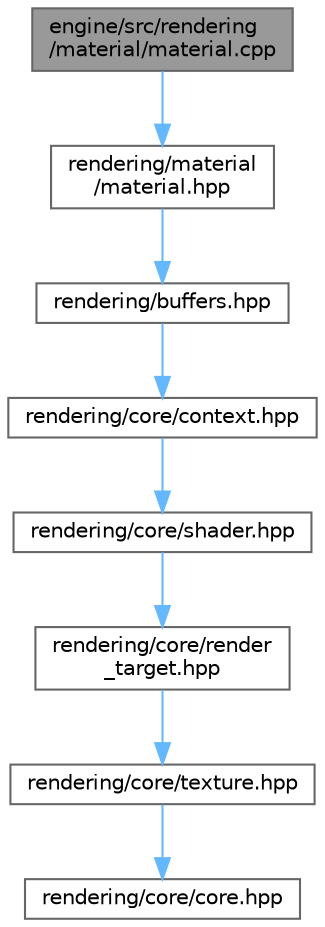 digraph "engine/src/rendering/material/material.cpp"
{
 // LATEX_PDF_SIZE
  bgcolor="transparent";
  edge [fontname=Helvetica,fontsize=10,labelfontname=Helvetica,labelfontsize=10];
  node [fontname=Helvetica,fontsize=10,shape=box,height=0.2,width=0.4];
  Node1 [id="Node000001",label="engine/src/rendering\l/material/material.cpp",height=0.2,width=0.4,color="gray40", fillcolor="grey60", style="filled", fontcolor="black",tooltip=" "];
  Node1 -> Node2 [id="edge22_Node000001_Node000002",color="steelblue1",style="solid",tooltip=" "];
  Node2 [id="Node000002",label="rendering/material\l/material.hpp",height=0.2,width=0.4,color="grey40", fillcolor="white", style="filled",URL="$material_8hpp.html",tooltip=" "];
  Node2 -> Node3 [id="edge23_Node000002_Node000003",color="steelblue1",style="solid",tooltip=" "];
  Node3 [id="Node000003",label="rendering/buffers.hpp",height=0.2,width=0.4,color="grey40", fillcolor="white", style="filled",URL="$buffers_8hpp.html",tooltip=" "];
  Node3 -> Node4 [id="edge24_Node000003_Node000004",color="steelblue1",style="solid",tooltip=" "];
  Node4 [id="Node000004",label="rendering/core/context.hpp",height=0.2,width=0.4,color="grey40", fillcolor="white", style="filled",URL="$rendering_2core_2context_8hpp.html",tooltip=" "];
  Node4 -> Node5 [id="edge25_Node000004_Node000005",color="steelblue1",style="solid",tooltip=" "];
  Node5 [id="Node000005",label="rendering/core/shader.hpp",height=0.2,width=0.4,color="grey40", fillcolor="white", style="filled",URL="$shader_8hpp.html",tooltip=" "];
  Node5 -> Node6 [id="edge26_Node000005_Node000006",color="steelblue1",style="solid",tooltip=" "];
  Node6 [id="Node000006",label="rendering/core/render\l_target.hpp",height=0.2,width=0.4,color="grey40", fillcolor="white", style="filled",URL="$render__target_8hpp.html",tooltip=" "];
  Node6 -> Node7 [id="edge27_Node000006_Node000007",color="steelblue1",style="solid",tooltip=" "];
  Node7 [id="Node000007",label="rendering/core/texture.hpp",height=0.2,width=0.4,color="grey40", fillcolor="white", style="filled",URL="$texture_8hpp.html",tooltip=" "];
  Node7 -> Node8 [id="edge28_Node000007_Node000008",color="steelblue1",style="solid",tooltip=" "];
  Node8 [id="Node000008",label="rendering/core/core.hpp",height=0.2,width=0.4,color="grey40", fillcolor="white", style="filled",URL="$rendering_2core_2core_8hpp.html",tooltip=" "];
}
